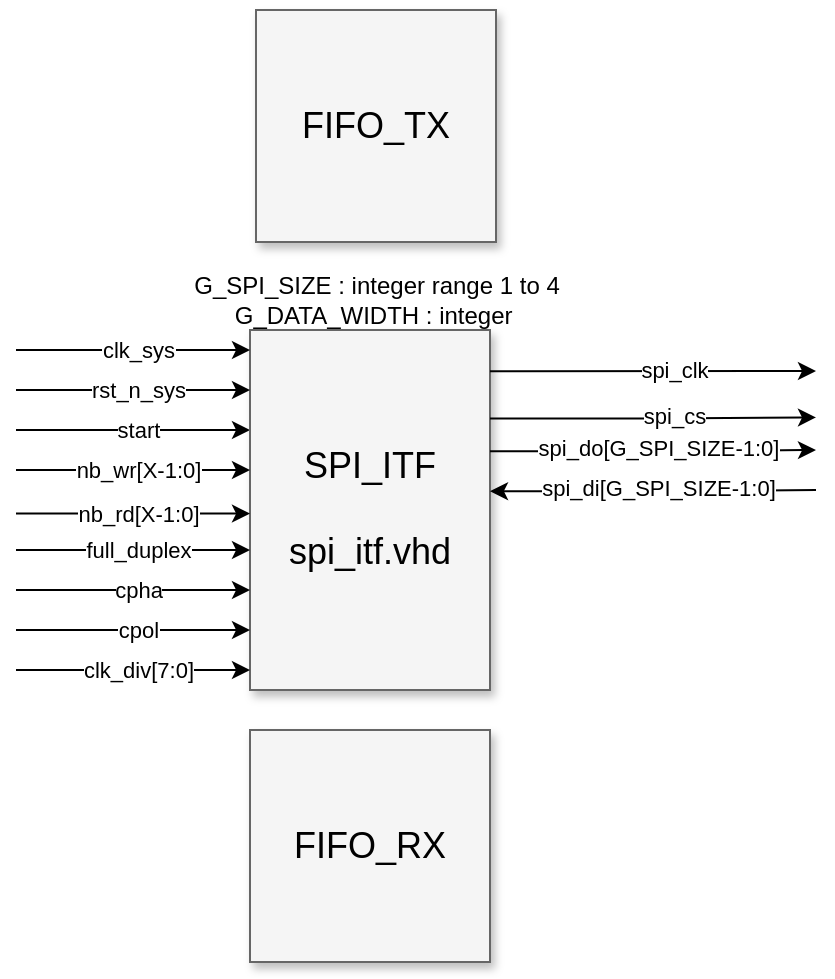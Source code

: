 <mxfile version="22.1.16" type="device">
  <diagram name="Page-1" id="90a13364-a465-7bf4-72fc-28e22215d7a0">
    <mxGraphModel dx="324" dy="212" grid="1" gridSize="10" guides="1" tooltips="1" connect="1" arrows="1" fold="1" page="1" pageScale="1.5" pageWidth="1169" pageHeight="826" background="none" math="0" shadow="0">
      <root>
        <mxCell id="0" style=";html=1;" />
        <mxCell id="1" style=";html=1;" parent="0" />
        <mxCell id="3a17f1ce550125da-13" style="edgeStyle=elbowEdgeStyle;rounded=0;html=1;startArrow=none;startFill=0;jettySize=auto;orthogonalLoop=1;fontSize=18;elbow=horizontal;" parent="1" edge="1">
          <mxGeometry relative="1" as="geometry">
            <mxPoint x="920" y="480" as="sourcePoint" />
            <mxPoint x="1037" y="480.001" as="targetPoint" />
          </mxGeometry>
        </mxCell>
        <mxCell id="gMcwEdRRaBpWMEpqCDXa-11" value="start" style="edgeLabel;html=1;align=center;verticalAlign=middle;resizable=0;points=[];" vertex="1" connectable="0" parent="3a17f1ce550125da-13">
          <mxGeometry x="0.237" relative="1" as="geometry">
            <mxPoint x="-12" as="offset" />
          </mxGeometry>
        </mxCell>
        <mxCell id="3a17f1ce550125da-4" value="SPI_ITF&lt;br&gt;&lt;br&gt;spi_itf.vhd" style="whiteSpace=wrap;html=1;shadow=1;fontSize=18;fillColor=#f5f5f5;strokeColor=#666666;" parent="1" vertex="1">
          <mxGeometry x="1037" y="430" width="120" height="180" as="geometry" />
        </mxCell>
        <mxCell id="gMcwEdRRaBpWMEpqCDXa-1" style="edgeStyle=elbowEdgeStyle;rounded=0;html=1;startArrow=none;startFill=0;jettySize=auto;orthogonalLoop=1;fontSize=18;elbow=vertical;" edge="1" parent="1">
          <mxGeometry relative="1" as="geometry">
            <mxPoint x="1157" y="450.571" as="sourcePoint" />
            <mxPoint x="1320" y="450" as="targetPoint" />
          </mxGeometry>
        </mxCell>
        <mxCell id="gMcwEdRRaBpWMEpqCDXa-2" value="spi_clk" style="edgeLabel;html=1;align=center;verticalAlign=middle;resizable=0;points=[];" vertex="1" connectable="0" parent="gMcwEdRRaBpWMEpqCDXa-1">
          <mxGeometry x="0.125" y="1" relative="1" as="geometry">
            <mxPoint as="offset" />
          </mxGeometry>
        </mxCell>
        <mxCell id="gMcwEdRRaBpWMEpqCDXa-3" style="edgeStyle=elbowEdgeStyle;rounded=0;html=1;startArrow=none;startFill=0;jettySize=auto;orthogonalLoop=1;fontSize=18;elbow=horizontal;" edge="1" parent="1">
          <mxGeometry relative="1" as="geometry">
            <mxPoint x="1157" y="474.281" as="sourcePoint" />
            <mxPoint x="1320" y="473.71" as="targetPoint" />
          </mxGeometry>
        </mxCell>
        <mxCell id="gMcwEdRRaBpWMEpqCDXa-4" value="spi_cs" style="edgeLabel;html=1;align=center;verticalAlign=middle;resizable=0;points=[];" vertex="1" connectable="0" parent="gMcwEdRRaBpWMEpqCDXa-3">
          <mxGeometry x="0.125" y="1" relative="1" as="geometry">
            <mxPoint as="offset" />
          </mxGeometry>
        </mxCell>
        <mxCell id="gMcwEdRRaBpWMEpqCDXa-5" style="edgeStyle=elbowEdgeStyle;rounded=0;html=1;startArrow=none;startFill=0;jettySize=auto;orthogonalLoop=1;fontSize=18;elbow=horizontal;" edge="1" parent="1">
          <mxGeometry relative="1" as="geometry">
            <mxPoint x="1157" y="490.571" as="sourcePoint" />
            <mxPoint x="1320" y="490" as="targetPoint" />
          </mxGeometry>
        </mxCell>
        <mxCell id="gMcwEdRRaBpWMEpqCDXa-6" value="spi_do[G_SPI_SIZE-1:0]" style="edgeLabel;html=1;align=center;verticalAlign=middle;resizable=0;points=[];" vertex="1" connectable="0" parent="gMcwEdRRaBpWMEpqCDXa-5">
          <mxGeometry x="0.125" y="1" relative="1" as="geometry">
            <mxPoint x="-8" as="offset" />
          </mxGeometry>
        </mxCell>
        <mxCell id="gMcwEdRRaBpWMEpqCDXa-7" style="edgeStyle=elbowEdgeStyle;rounded=0;html=1;startArrow=classic;startFill=1;jettySize=auto;orthogonalLoop=1;fontSize=18;elbow=horizontal;endArrow=none;endFill=0;" edge="1" parent="1">
          <mxGeometry relative="1" as="geometry">
            <mxPoint x="1157" y="510.571" as="sourcePoint" />
            <mxPoint x="1320" y="510" as="targetPoint" />
          </mxGeometry>
        </mxCell>
        <mxCell id="gMcwEdRRaBpWMEpqCDXa-8" value="spi_di[G_SPI_SIZE-1:0]" style="edgeLabel;html=1;align=center;verticalAlign=middle;resizable=0;points=[];" vertex="1" connectable="0" parent="gMcwEdRRaBpWMEpqCDXa-7">
          <mxGeometry x="0.125" y="1" relative="1" as="geometry">
            <mxPoint x="-8" as="offset" />
          </mxGeometry>
        </mxCell>
        <mxCell id="gMcwEdRRaBpWMEpqCDXa-9" value="FIFO_TX" style="whiteSpace=wrap;html=1;shadow=1;fontSize=18;fillColor=#f5f5f5;strokeColor=#666666;" vertex="1" parent="1">
          <mxGeometry x="1040" y="270" width="120" height="116" as="geometry" />
        </mxCell>
        <mxCell id="gMcwEdRRaBpWMEpqCDXa-10" value="FIFO_RX" style="whiteSpace=wrap;html=1;shadow=1;fontSize=18;fillColor=#f5f5f5;strokeColor=#666666;" vertex="1" parent="1">
          <mxGeometry x="1037" y="630" width="120" height="116" as="geometry" />
        </mxCell>
        <mxCell id="gMcwEdRRaBpWMEpqCDXa-12" style="edgeStyle=elbowEdgeStyle;rounded=0;html=1;startArrow=none;startFill=0;jettySize=auto;orthogonalLoop=1;fontSize=18;elbow=horizontal;" edge="1" parent="1">
          <mxGeometry relative="1" as="geometry">
            <mxPoint x="920" y="500" as="sourcePoint" />
            <mxPoint x="1037" y="500.001" as="targetPoint" />
          </mxGeometry>
        </mxCell>
        <mxCell id="gMcwEdRRaBpWMEpqCDXa-13" value="nb_wr[X-1:0]" style="edgeLabel;html=1;align=center;verticalAlign=middle;resizable=0;points=[];" vertex="1" connectable="0" parent="gMcwEdRRaBpWMEpqCDXa-12">
          <mxGeometry x="0.237" relative="1" as="geometry">
            <mxPoint x="-12" as="offset" />
          </mxGeometry>
        </mxCell>
        <mxCell id="gMcwEdRRaBpWMEpqCDXa-14" style="edgeStyle=elbowEdgeStyle;rounded=0;html=1;startArrow=none;startFill=0;jettySize=auto;orthogonalLoop=1;fontSize=18;elbow=horizontal;" edge="1" parent="1">
          <mxGeometry relative="1" as="geometry">
            <mxPoint x="920" y="521.8" as="sourcePoint" />
            <mxPoint x="1037" y="521.801" as="targetPoint" />
          </mxGeometry>
        </mxCell>
        <mxCell id="gMcwEdRRaBpWMEpqCDXa-15" value="nb_rd[X-1:0]" style="edgeLabel;html=1;align=center;verticalAlign=middle;resizable=0;points=[];" vertex="1" connectable="0" parent="gMcwEdRRaBpWMEpqCDXa-14">
          <mxGeometry x="0.237" relative="1" as="geometry">
            <mxPoint x="-12" as="offset" />
          </mxGeometry>
        </mxCell>
        <mxCell id="gMcwEdRRaBpWMEpqCDXa-16" style="edgeStyle=elbowEdgeStyle;rounded=0;html=1;startArrow=none;startFill=0;jettySize=auto;orthogonalLoop=1;fontSize=18;elbow=horizontal;" edge="1" parent="1">
          <mxGeometry relative="1" as="geometry">
            <mxPoint x="920" y="540" as="sourcePoint" />
            <mxPoint x="1037" y="540.001" as="targetPoint" />
          </mxGeometry>
        </mxCell>
        <mxCell id="gMcwEdRRaBpWMEpqCDXa-17" value="full_duplex" style="edgeLabel;html=1;align=center;verticalAlign=middle;resizable=0;points=[];" vertex="1" connectable="0" parent="gMcwEdRRaBpWMEpqCDXa-16">
          <mxGeometry x="0.237" relative="1" as="geometry">
            <mxPoint x="-12" as="offset" />
          </mxGeometry>
        </mxCell>
        <mxCell id="gMcwEdRRaBpWMEpqCDXa-18" style="edgeStyle=elbowEdgeStyle;rounded=0;html=1;startArrow=none;startFill=0;jettySize=auto;orthogonalLoop=1;fontSize=18;elbow=horizontal;" edge="1" parent="1">
          <mxGeometry relative="1" as="geometry">
            <mxPoint x="920" y="560" as="sourcePoint" />
            <mxPoint x="1037" y="560.001" as="targetPoint" />
          </mxGeometry>
        </mxCell>
        <mxCell id="gMcwEdRRaBpWMEpqCDXa-19" value="cpha" style="edgeLabel;html=1;align=center;verticalAlign=middle;resizable=0;points=[];" vertex="1" connectable="0" parent="gMcwEdRRaBpWMEpqCDXa-18">
          <mxGeometry x="0.237" relative="1" as="geometry">
            <mxPoint x="-12" as="offset" />
          </mxGeometry>
        </mxCell>
        <mxCell id="gMcwEdRRaBpWMEpqCDXa-20" style="edgeStyle=elbowEdgeStyle;rounded=0;html=1;startArrow=none;startFill=0;jettySize=auto;orthogonalLoop=1;fontSize=18;elbow=horizontal;" edge="1" parent="1">
          <mxGeometry relative="1" as="geometry">
            <mxPoint x="920" y="580" as="sourcePoint" />
            <mxPoint x="1037" y="580.001" as="targetPoint" />
          </mxGeometry>
        </mxCell>
        <mxCell id="gMcwEdRRaBpWMEpqCDXa-21" value="cpol" style="edgeLabel;html=1;align=center;verticalAlign=middle;resizable=0;points=[];" vertex="1" connectable="0" parent="gMcwEdRRaBpWMEpqCDXa-20">
          <mxGeometry x="0.237" relative="1" as="geometry">
            <mxPoint x="-12" as="offset" />
          </mxGeometry>
        </mxCell>
        <mxCell id="gMcwEdRRaBpWMEpqCDXa-22" style="edgeStyle=elbowEdgeStyle;rounded=0;html=1;startArrow=none;startFill=0;jettySize=auto;orthogonalLoop=1;fontSize=18;elbow=horizontal;" edge="1" parent="1">
          <mxGeometry relative="1" as="geometry">
            <mxPoint x="920" y="600" as="sourcePoint" />
            <mxPoint x="1037" y="600.001" as="targetPoint" />
          </mxGeometry>
        </mxCell>
        <mxCell id="gMcwEdRRaBpWMEpqCDXa-23" value="clk_div[7:0]" style="edgeLabel;html=1;align=center;verticalAlign=middle;resizable=0;points=[];" vertex="1" connectable="0" parent="gMcwEdRRaBpWMEpqCDXa-22">
          <mxGeometry x="0.237" relative="1" as="geometry">
            <mxPoint x="-12" as="offset" />
          </mxGeometry>
        </mxCell>
        <mxCell id="gMcwEdRRaBpWMEpqCDXa-24" value="G_SPI_SIZE : integer range 1 to 4&lt;br&gt;G_DATA_WIDTH : integer&amp;nbsp;" style="text;html=1;strokeColor=none;fillColor=none;align=center;verticalAlign=middle;whiteSpace=wrap;rounded=0;" vertex="1" parent="1">
          <mxGeometry x="973.5" y="400" width="253" height="30" as="geometry" />
        </mxCell>
        <mxCell id="gMcwEdRRaBpWMEpqCDXa-27" style="edgeStyle=elbowEdgeStyle;rounded=0;html=1;startArrow=none;startFill=0;jettySize=auto;orthogonalLoop=1;fontSize=18;elbow=horizontal;" edge="1" parent="1">
          <mxGeometry relative="1" as="geometry">
            <mxPoint x="920" y="440" as="sourcePoint" />
            <mxPoint x="1037" y="440.001" as="targetPoint" />
          </mxGeometry>
        </mxCell>
        <mxCell id="gMcwEdRRaBpWMEpqCDXa-28" value="clk_sys" style="edgeLabel;html=1;align=center;verticalAlign=middle;resizable=0;points=[];" vertex="1" connectable="0" parent="gMcwEdRRaBpWMEpqCDXa-27">
          <mxGeometry x="0.237" relative="1" as="geometry">
            <mxPoint x="-12" as="offset" />
          </mxGeometry>
        </mxCell>
        <mxCell id="gMcwEdRRaBpWMEpqCDXa-29" style="edgeStyle=elbowEdgeStyle;rounded=0;html=1;startArrow=none;startFill=0;jettySize=auto;orthogonalLoop=1;fontSize=18;elbow=horizontal;" edge="1" parent="1">
          <mxGeometry relative="1" as="geometry">
            <mxPoint x="920" y="460" as="sourcePoint" />
            <mxPoint x="1037" y="460.001" as="targetPoint" />
          </mxGeometry>
        </mxCell>
        <mxCell id="gMcwEdRRaBpWMEpqCDXa-30" value="rst_n_sys" style="edgeLabel;html=1;align=center;verticalAlign=middle;resizable=0;points=[];" vertex="1" connectable="0" parent="gMcwEdRRaBpWMEpqCDXa-29">
          <mxGeometry x="0.237" relative="1" as="geometry">
            <mxPoint x="-12" as="offset" />
          </mxGeometry>
        </mxCell>
      </root>
    </mxGraphModel>
  </diagram>
</mxfile>
